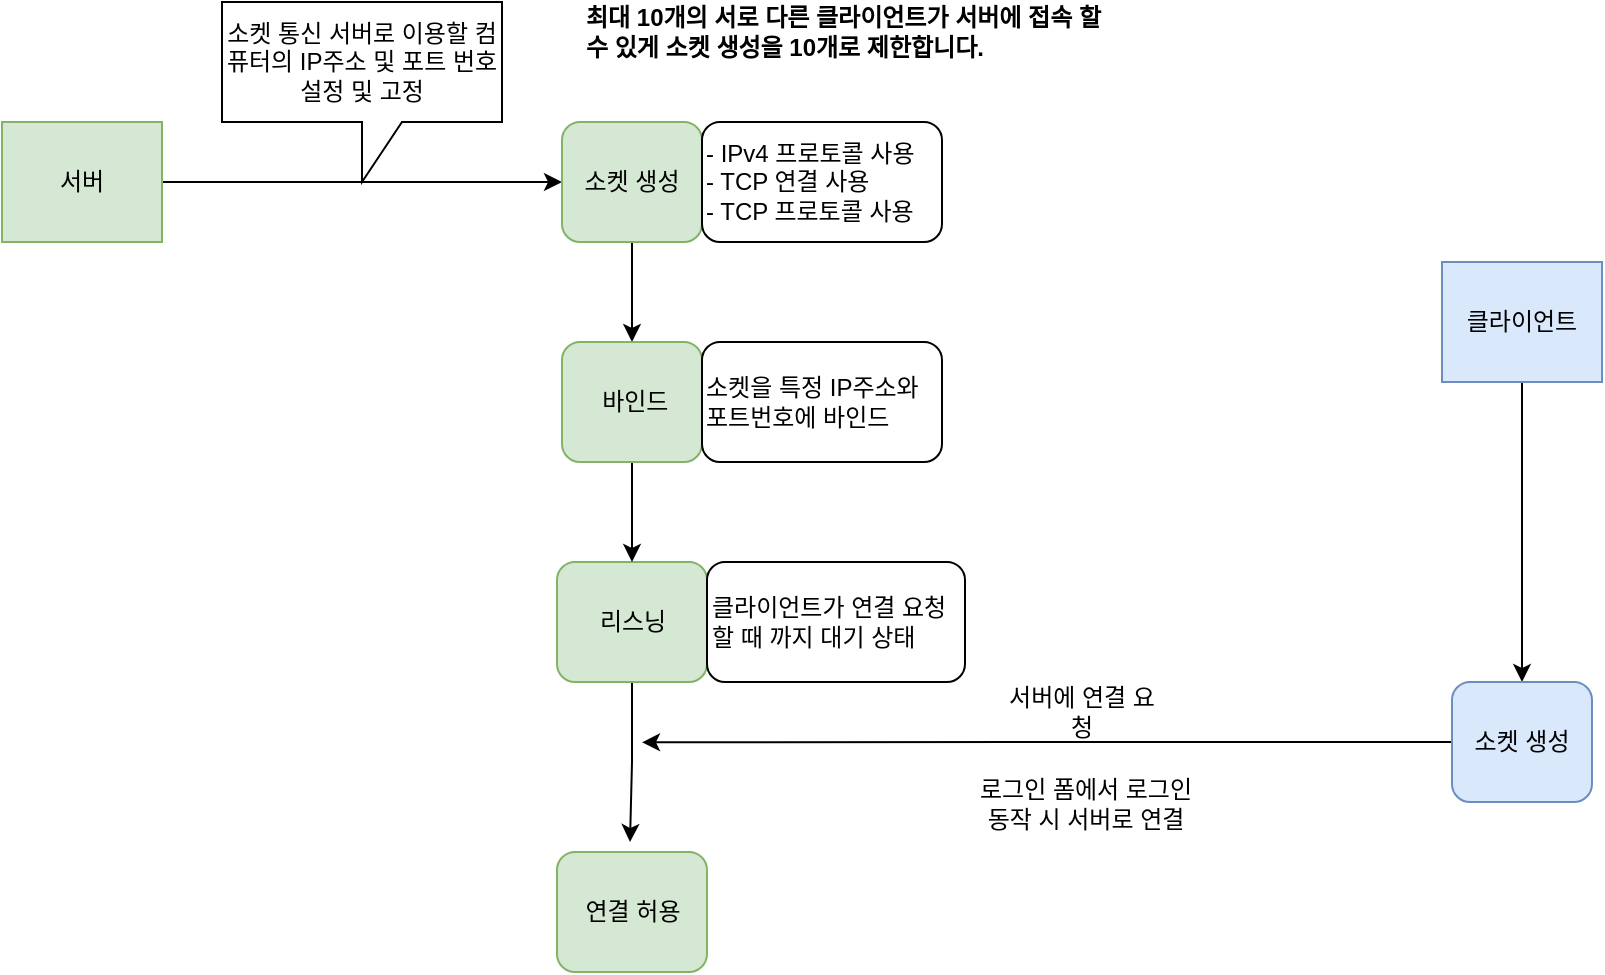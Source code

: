 <mxfile version="24.7.8">
  <diagram name="페이지-1" id="TmMRw1Ye0K6topoWtCGi">
    <mxGraphModel dx="1509" dy="813" grid="1" gridSize="10" guides="1" tooltips="1" connect="1" arrows="1" fold="1" page="1" pageScale="1" pageWidth="827" pageHeight="1169" math="0" shadow="0">
      <root>
        <mxCell id="0" />
        <mxCell id="1" parent="0" />
        <mxCell id="r1B8WvBZDqDysIyFDCDK-3" style="edgeStyle=orthogonalEdgeStyle;rounded=0;orthogonalLoop=1;jettySize=auto;html=1;exitX=1;exitY=0.5;exitDx=0;exitDy=0;" edge="1" parent="1" source="r1B8WvBZDqDysIyFDCDK-2">
          <mxGeometry relative="1" as="geometry">
            <mxPoint x="480" y="340" as="targetPoint" />
          </mxGeometry>
        </mxCell>
        <mxCell id="r1B8WvBZDqDysIyFDCDK-2" value="서버" style="rounded=0;whiteSpace=wrap;html=1;fillColor=#d5e8d4;strokeColor=#82b366;" vertex="1" parent="1">
          <mxGeometry x="200" y="310" width="80" height="60" as="geometry" />
        </mxCell>
        <mxCell id="r1B8WvBZDqDysIyFDCDK-9" style="edgeStyle=orthogonalEdgeStyle;rounded=0;orthogonalLoop=1;jettySize=auto;html=1;exitX=0.5;exitY=1;exitDx=0;exitDy=0;entryX=0.5;entryY=0;entryDx=0;entryDy=0;" edge="1" parent="1" source="r1B8WvBZDqDysIyFDCDK-6" target="r1B8WvBZDqDysIyFDCDK-26">
          <mxGeometry relative="1" as="geometry">
            <mxPoint x="515" y="458" as="targetPoint" />
          </mxGeometry>
        </mxCell>
        <mxCell id="r1B8WvBZDqDysIyFDCDK-6" value="소켓 생성" style="rounded=1;whiteSpace=wrap;html=1;fillColor=#d5e8d4;strokeColor=#82b366;" vertex="1" parent="1">
          <mxGeometry x="480" y="310" width="70" height="60" as="geometry" />
        </mxCell>
        <mxCell id="r1B8WvBZDqDysIyFDCDK-8" value="&lt;div&gt;- IPv4 프로토콜 사용&lt;/div&gt;- TCP 연결 사용&lt;div&gt;- TCP 프로토콜 사용&lt;/div&gt;" style="rounded=1;whiteSpace=wrap;html=1;align=left;" vertex="1" parent="1">
          <mxGeometry x="550" y="310" width="120" height="60" as="geometry" />
        </mxCell>
        <mxCell id="r1B8WvBZDqDysIyFDCDK-22" style="edgeStyle=orthogonalEdgeStyle;rounded=0;orthogonalLoop=1;jettySize=auto;html=1;exitX=0.5;exitY=1;exitDx=0;exitDy=0;" edge="1" parent="1" source="r1B8WvBZDqDysIyFDCDK-11">
          <mxGeometry relative="1" as="geometry">
            <mxPoint x="514" y="670" as="targetPoint" />
          </mxGeometry>
        </mxCell>
        <mxCell id="r1B8WvBZDqDysIyFDCDK-11" value="리스닝" style="rounded=1;whiteSpace=wrap;html=1;fillColor=#d5e8d4;strokeColor=#82b366;" vertex="1" parent="1">
          <mxGeometry x="477.5" y="530" width="75" height="60" as="geometry" />
        </mxCell>
        <mxCell id="r1B8WvBZDqDysIyFDCDK-12" value="클라이언트가 연결 요청할 때 까지 대기 상태" style="rounded=1;whiteSpace=wrap;html=1;align=left;" vertex="1" parent="1">
          <mxGeometry x="552.5" y="530" width="129" height="60" as="geometry" />
        </mxCell>
        <mxCell id="r1B8WvBZDqDysIyFDCDK-17" style="edgeStyle=orthogonalEdgeStyle;rounded=0;orthogonalLoop=1;jettySize=auto;html=1;exitX=0.5;exitY=1;exitDx=0;exitDy=0;entryX=0.5;entryY=0;entryDx=0;entryDy=0;" edge="1" parent="1" source="r1B8WvBZDqDysIyFDCDK-15" target="r1B8WvBZDqDysIyFDCDK-19">
          <mxGeometry relative="1" as="geometry">
            <mxPoint x="960" y="540" as="targetPoint" />
          </mxGeometry>
        </mxCell>
        <mxCell id="r1B8WvBZDqDysIyFDCDK-15" value="클라이언트" style="rounded=0;whiteSpace=wrap;html=1;fillColor=#dae8fc;strokeColor=#6c8ebf;" vertex="1" parent="1">
          <mxGeometry x="920" y="380" width="80" height="60" as="geometry" />
        </mxCell>
        <mxCell id="r1B8WvBZDqDysIyFDCDK-24" style="edgeStyle=orthogonalEdgeStyle;rounded=0;orthogonalLoop=1;jettySize=auto;html=1;exitX=0;exitY=0.5;exitDx=0;exitDy=0;" edge="1" parent="1" source="r1B8WvBZDqDysIyFDCDK-19">
          <mxGeometry relative="1" as="geometry">
            <mxPoint x="520" y="620.158" as="targetPoint" />
          </mxGeometry>
        </mxCell>
        <mxCell id="r1B8WvBZDqDysIyFDCDK-19" value="소켓 생성" style="rounded=1;whiteSpace=wrap;html=1;fillColor=#dae8fc;strokeColor=#6c8ebf;" vertex="1" parent="1">
          <mxGeometry x="925" y="590" width="70" height="60" as="geometry" />
        </mxCell>
        <mxCell id="r1B8WvBZDqDysIyFDCDK-23" value="소켓 통신 서버로 이용할 컴퓨터의 IP주소 및 포트 번호설정 및 고정" style="shape=callout;whiteSpace=wrap;html=1;perimeter=calloutPerimeter;" vertex="1" parent="1">
          <mxGeometry x="310" y="250" width="140" height="90" as="geometry" />
        </mxCell>
        <mxCell id="r1B8WvBZDqDysIyFDCDK-25" value="서버에 연결 요청" style="text;html=1;align=center;verticalAlign=middle;whiteSpace=wrap;rounded=0;" vertex="1" parent="1">
          <mxGeometry x="700" y="590" width="80" height="30" as="geometry" />
        </mxCell>
        <mxCell id="r1B8WvBZDqDysIyFDCDK-27" value="" style="edgeStyle=orthogonalEdgeStyle;rounded=0;orthogonalLoop=1;jettySize=auto;html=1;entryX=0.5;entryY=0;entryDx=0;entryDy=0;" edge="1" parent="1" source="r1B8WvBZDqDysIyFDCDK-26" target="r1B8WvBZDqDysIyFDCDK-11">
          <mxGeometry relative="1" as="geometry" />
        </mxCell>
        <mxCell id="r1B8WvBZDqDysIyFDCDK-26" value="&amp;nbsp;바인드" style="rounded=1;whiteSpace=wrap;html=1;fillColor=#d5e8d4;strokeColor=#82b366;" vertex="1" parent="1">
          <mxGeometry x="480" y="420" width="70" height="60" as="geometry" />
        </mxCell>
        <mxCell id="r1B8WvBZDqDysIyFDCDK-28" value="소켓을 특정 IP주소와 포트번호에 바인드" style="rounded=1;whiteSpace=wrap;html=1;align=left;" vertex="1" parent="1">
          <mxGeometry x="550" y="420" width="120" height="60" as="geometry" />
        </mxCell>
        <mxCell id="r1B8WvBZDqDysIyFDCDK-30" value="연결 허용" style="rounded=1;whiteSpace=wrap;html=1;fillColor=#d5e8d4;strokeColor=#82b366;" vertex="1" parent="1">
          <mxGeometry x="477.5" y="675" width="75" height="60" as="geometry" />
        </mxCell>
        <mxCell id="r1B8WvBZDqDysIyFDCDK-31" value="로그인 폼에서 로그인 동작 시 서버로 연결" style="text;html=1;align=center;verticalAlign=middle;whiteSpace=wrap;rounded=0;" vertex="1" parent="1">
          <mxGeometry x="681.5" y="630" width="120" height="41" as="geometry" />
        </mxCell>
        <mxCell id="r1B8WvBZDqDysIyFDCDK-32" value="최대 10개의 서로 다른 클라이언트가 서버에 접속 할 수 있게 소켓 생성을 10개로 제한합니다." style="text;html=1;align=left;verticalAlign=middle;whiteSpace=wrap;rounded=0;fontStyle=1" vertex="1" parent="1">
          <mxGeometry x="490" y="250" width="270" height="30" as="geometry" />
        </mxCell>
      </root>
    </mxGraphModel>
  </diagram>
</mxfile>
